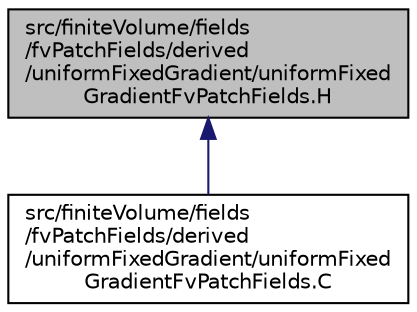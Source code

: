digraph "src/finiteVolume/fields/fvPatchFields/derived/uniformFixedGradient/uniformFixedGradientFvPatchFields.H"
{
  bgcolor="transparent";
  edge [fontname="Helvetica",fontsize="10",labelfontname="Helvetica",labelfontsize="10"];
  node [fontname="Helvetica",fontsize="10",shape=record];
  Node1 [label="src/finiteVolume/fields\l/fvPatchFields/derived\l/uniformFixedGradient/uniformFixed\lGradientFvPatchFields.H",height=0.2,width=0.4,color="black", fillcolor="grey75", style="filled", fontcolor="black"];
  Node1 -> Node2 [dir="back",color="midnightblue",fontsize="10",style="solid",fontname="Helvetica"];
  Node2 [label="src/finiteVolume/fields\l/fvPatchFields/derived\l/uniformFixedGradient/uniformFixed\lGradientFvPatchFields.C",height=0.2,width=0.4,color="black",URL="$a05588.html"];
}
